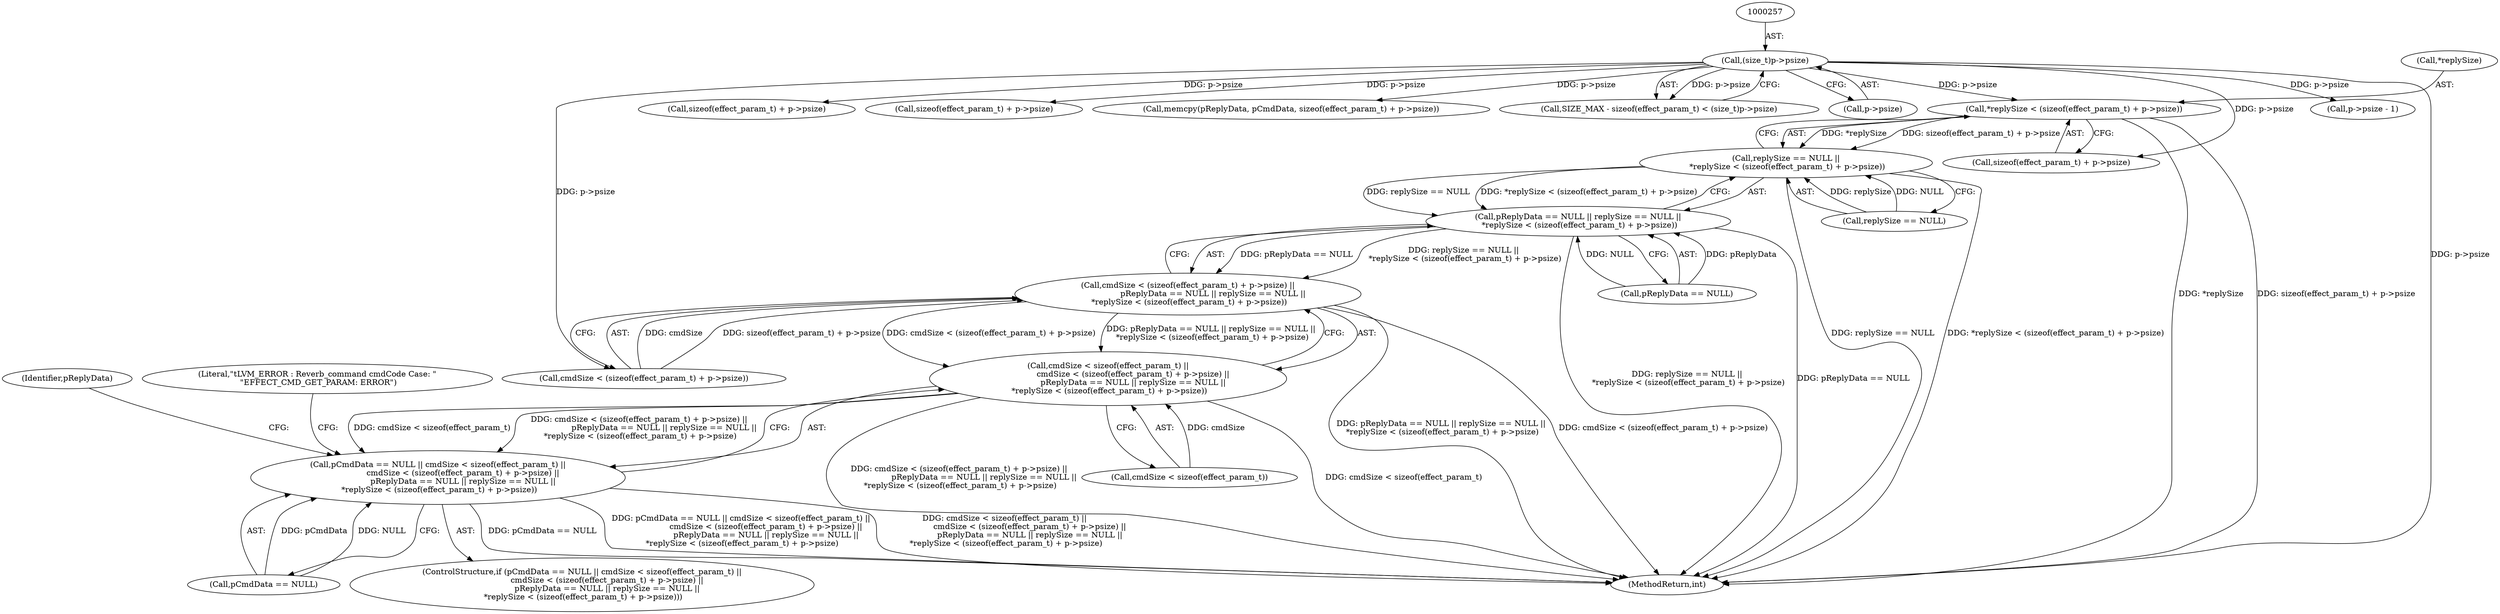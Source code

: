 digraph "0_Android_f490fc335772a9b14e78997486f4a572b0594c04_0@pointer" {
"1000295" [label="(Call,*replySize < (sizeof(effect_param_t) + p->psize))"];
"1000256" [label="(Call,(size_t)p->psize)"];
"1000291" [label="(Call,replySize == NULL ||\n *replySize < (sizeof(effect_param_t) + p->psize))"];
"1000287" [label="(Call,pReplyData == NULL || replySize == NULL ||\n *replySize < (sizeof(effect_param_t) + p->psize))"];
"1000278" [label="(Call,cmdSize < (sizeof(effect_param_t) + p->psize) ||\n                    pReplyData == NULL || replySize == NULL ||\n *replySize < (sizeof(effect_param_t) + p->psize))"];
"1000273" [label="(Call,cmdSize < sizeof(effect_param_t) ||\n                    cmdSize < (sizeof(effect_param_t) + p->psize) ||\n                    pReplyData == NULL || replySize == NULL ||\n *replySize < (sizeof(effect_param_t) + p->psize))"];
"1000269" [label="(Call,pCmdData == NULL || cmdSize < sizeof(effect_param_t) ||\n                    cmdSize < (sizeof(effect_param_t) + p->psize) ||\n                    pReplyData == NULL || replySize == NULL ||\n *replySize < (sizeof(effect_param_t) + p->psize))"];
"1000313" [label="(Call,sizeof(effect_param_t) + p->psize)"];
"1000281" [label="(Call,sizeof(effect_param_t) + p->psize)"];
"1000292" [label="(Call,replySize == NULL)"];
"1000685" [label="(MethodReturn,int)"];
"1000295" [label="(Call,*replySize < (sizeof(effect_param_t) + p->psize))"];
"1000270" [label="(Call,pCmdData == NULL)"];
"1000296" [label="(Call,*replySize)"];
"1000310" [label="(Call,memcpy(pReplyData, pCmdData, sizeof(effect_param_t) + p->psize))"];
"1000251" [label="(Call,SIZE_MAX - sizeof(effect_param_t) < (size_t)p->psize)"];
"1000273" [label="(Call,cmdSize < sizeof(effect_param_t) ||\n                    cmdSize < (sizeof(effect_param_t) + p->psize) ||\n                    pReplyData == NULL || replySize == NULL ||\n *replySize < (sizeof(effect_param_t) + p->psize))"];
"1000274" [label="(Call,cmdSize < sizeof(effect_param_t))"];
"1000269" [label="(Call,pCmdData == NULL || cmdSize < sizeof(effect_param_t) ||\n                    cmdSize < (sizeof(effect_param_t) + p->psize) ||\n                    pReplyData == NULL || replySize == NULL ||\n *replySize < (sizeof(effect_param_t) + p->psize))"];
"1000268" [label="(ControlStructure,if (pCmdData == NULL || cmdSize < sizeof(effect_param_t) ||\n                    cmdSize < (sizeof(effect_param_t) + p->psize) ||\n                    pReplyData == NULL || replySize == NULL ||\n *replySize < (sizeof(effect_param_t) + p->psize)))"];
"1000278" [label="(Call,cmdSize < (sizeof(effect_param_t) + p->psize) ||\n                    pReplyData == NULL || replySize == NULL ||\n *replySize < (sizeof(effect_param_t) + p->psize))"];
"1000279" [label="(Call,cmdSize < (sizeof(effect_param_t) + p->psize))"];
"1000287" [label="(Call,pReplyData == NULL || replySize == NULL ||\n *replySize < (sizeof(effect_param_t) + p->psize))"];
"1000258" [label="(Call,p->psize)"];
"1000256" [label="(Call,(size_t)p->psize)"];
"1000311" [label="(Identifier,pReplyData)"];
"1000298" [label="(Call,sizeof(effect_param_t) + p->psize)"];
"1000288" [label="(Call,pReplyData == NULL)"];
"1000291" [label="(Call,replySize == NULL ||\n *replySize < (sizeof(effect_param_t) + p->psize))"];
"1000330" [label="(Call,p->psize - 1)"];
"1000306" [label="(Literal,\"\tLVM_ERROR : Reverb_command cmdCode Case: \"\n \"EFFECT_CMD_GET_PARAM: ERROR\")"];
"1000295" -> "1000291"  [label="AST: "];
"1000295" -> "1000298"  [label="CFG: "];
"1000296" -> "1000295"  [label="AST: "];
"1000298" -> "1000295"  [label="AST: "];
"1000291" -> "1000295"  [label="CFG: "];
"1000295" -> "1000685"  [label="DDG: sizeof(effect_param_t) + p->psize"];
"1000295" -> "1000685"  [label="DDG: *replySize"];
"1000295" -> "1000291"  [label="DDG: *replySize"];
"1000295" -> "1000291"  [label="DDG: sizeof(effect_param_t) + p->psize"];
"1000256" -> "1000295"  [label="DDG: p->psize"];
"1000256" -> "1000251"  [label="AST: "];
"1000256" -> "1000258"  [label="CFG: "];
"1000257" -> "1000256"  [label="AST: "];
"1000258" -> "1000256"  [label="AST: "];
"1000251" -> "1000256"  [label="CFG: "];
"1000256" -> "1000685"  [label="DDG: p->psize"];
"1000256" -> "1000251"  [label="DDG: p->psize"];
"1000256" -> "1000279"  [label="DDG: p->psize"];
"1000256" -> "1000281"  [label="DDG: p->psize"];
"1000256" -> "1000298"  [label="DDG: p->psize"];
"1000256" -> "1000310"  [label="DDG: p->psize"];
"1000256" -> "1000313"  [label="DDG: p->psize"];
"1000256" -> "1000330"  [label="DDG: p->psize"];
"1000291" -> "1000287"  [label="AST: "];
"1000291" -> "1000292"  [label="CFG: "];
"1000292" -> "1000291"  [label="AST: "];
"1000287" -> "1000291"  [label="CFG: "];
"1000291" -> "1000685"  [label="DDG: replySize == NULL"];
"1000291" -> "1000685"  [label="DDG: *replySize < (sizeof(effect_param_t) + p->psize)"];
"1000291" -> "1000287"  [label="DDG: replySize == NULL"];
"1000291" -> "1000287"  [label="DDG: *replySize < (sizeof(effect_param_t) + p->psize)"];
"1000292" -> "1000291"  [label="DDG: replySize"];
"1000292" -> "1000291"  [label="DDG: NULL"];
"1000287" -> "1000278"  [label="AST: "];
"1000287" -> "1000288"  [label="CFG: "];
"1000288" -> "1000287"  [label="AST: "];
"1000278" -> "1000287"  [label="CFG: "];
"1000287" -> "1000685"  [label="DDG: replySize == NULL ||\n *replySize < (sizeof(effect_param_t) + p->psize)"];
"1000287" -> "1000685"  [label="DDG: pReplyData == NULL"];
"1000287" -> "1000278"  [label="DDG: pReplyData == NULL"];
"1000287" -> "1000278"  [label="DDG: replySize == NULL ||\n *replySize < (sizeof(effect_param_t) + p->psize)"];
"1000288" -> "1000287"  [label="DDG: pReplyData"];
"1000288" -> "1000287"  [label="DDG: NULL"];
"1000278" -> "1000273"  [label="AST: "];
"1000278" -> "1000279"  [label="CFG: "];
"1000279" -> "1000278"  [label="AST: "];
"1000273" -> "1000278"  [label="CFG: "];
"1000278" -> "1000685"  [label="DDG: pReplyData == NULL || replySize == NULL ||\n *replySize < (sizeof(effect_param_t) + p->psize)"];
"1000278" -> "1000685"  [label="DDG: cmdSize < (sizeof(effect_param_t) + p->psize)"];
"1000278" -> "1000273"  [label="DDG: cmdSize < (sizeof(effect_param_t) + p->psize)"];
"1000278" -> "1000273"  [label="DDG: pReplyData == NULL || replySize == NULL ||\n *replySize < (sizeof(effect_param_t) + p->psize)"];
"1000279" -> "1000278"  [label="DDG: cmdSize"];
"1000279" -> "1000278"  [label="DDG: sizeof(effect_param_t) + p->psize"];
"1000273" -> "1000269"  [label="AST: "];
"1000273" -> "1000274"  [label="CFG: "];
"1000274" -> "1000273"  [label="AST: "];
"1000269" -> "1000273"  [label="CFG: "];
"1000273" -> "1000685"  [label="DDG: cmdSize < sizeof(effect_param_t)"];
"1000273" -> "1000685"  [label="DDG: cmdSize < (sizeof(effect_param_t) + p->psize) ||\n                    pReplyData == NULL || replySize == NULL ||\n *replySize < (sizeof(effect_param_t) + p->psize)"];
"1000273" -> "1000269"  [label="DDG: cmdSize < sizeof(effect_param_t)"];
"1000273" -> "1000269"  [label="DDG: cmdSize < (sizeof(effect_param_t) + p->psize) ||\n                    pReplyData == NULL || replySize == NULL ||\n *replySize < (sizeof(effect_param_t) + p->psize)"];
"1000274" -> "1000273"  [label="DDG: cmdSize"];
"1000269" -> "1000268"  [label="AST: "];
"1000269" -> "1000270"  [label="CFG: "];
"1000270" -> "1000269"  [label="AST: "];
"1000306" -> "1000269"  [label="CFG: "];
"1000311" -> "1000269"  [label="CFG: "];
"1000269" -> "1000685"  [label="DDG: pCmdData == NULL || cmdSize < sizeof(effect_param_t) ||\n                    cmdSize < (sizeof(effect_param_t) + p->psize) ||\n                    pReplyData == NULL || replySize == NULL ||\n *replySize < (sizeof(effect_param_t) + p->psize)"];
"1000269" -> "1000685"  [label="DDG: cmdSize < sizeof(effect_param_t) ||\n                    cmdSize < (sizeof(effect_param_t) + p->psize) ||\n                    pReplyData == NULL || replySize == NULL ||\n *replySize < (sizeof(effect_param_t) + p->psize)"];
"1000269" -> "1000685"  [label="DDG: pCmdData == NULL"];
"1000270" -> "1000269"  [label="DDG: pCmdData"];
"1000270" -> "1000269"  [label="DDG: NULL"];
}
